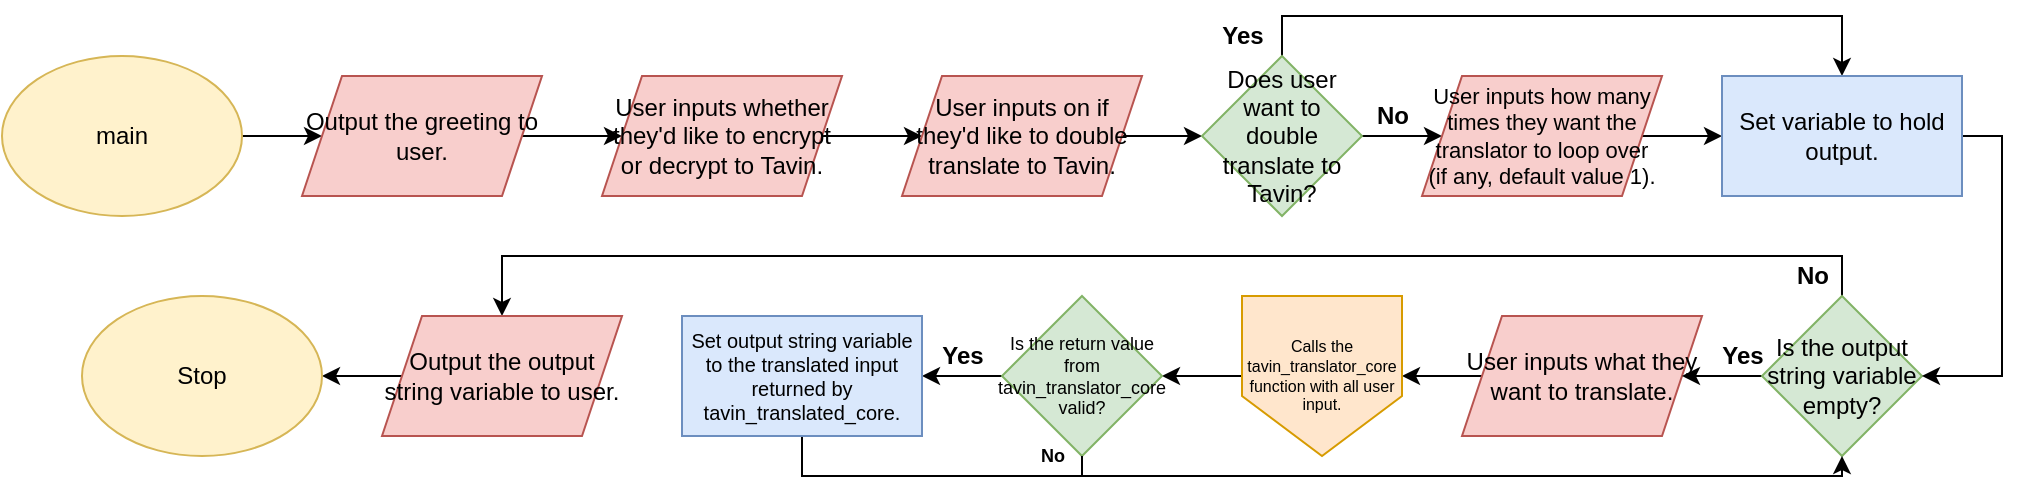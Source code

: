 <mxfile version="15.2.7" type="github" pages="2">
  <diagram id="C5RBs43oDa-KdzZeNtuy" name="main">
    <mxGraphModel dx="1483" dy="827" grid="1" gridSize="10" guides="1" tooltips="1" connect="1" arrows="1" fold="1" page="1" pageScale="1" pageWidth="1100" pageHeight="850" math="0" shadow="0">
      <root>
        <mxCell id="WIyWlLk6GJQsqaUBKTNV-0" />
        <mxCell id="WIyWlLk6GJQsqaUBKTNV-1" parent="WIyWlLk6GJQsqaUBKTNV-0" />
        <mxCell id="4daw_Zc8QBf4AUVLITYe-2" style="edgeStyle=orthogonalEdgeStyle;rounded=0;orthogonalLoop=1;jettySize=auto;html=1;exitX=1;exitY=0.5;exitDx=0;exitDy=0;entryX=0;entryY=0.5;entryDx=0;entryDy=0;" parent="WIyWlLk6GJQsqaUBKTNV-1" source="4daw_Zc8QBf4AUVLITYe-0" target="4daw_Zc8QBf4AUVLITYe-3" edge="1">
          <mxGeometry relative="1" as="geometry">
            <mxPoint x="220" y="90" as="targetPoint" />
          </mxGeometry>
        </mxCell>
        <mxCell id="4daw_Zc8QBf4AUVLITYe-0" value="main" style="ellipse;whiteSpace=wrap;html=1;fillColor=#fff2cc;strokeColor=#d6b656;" parent="WIyWlLk6GJQsqaUBKTNV-1" vertex="1">
          <mxGeometry x="60" y="50" width="120" height="80" as="geometry" />
        </mxCell>
        <mxCell id="4daw_Zc8QBf4AUVLITYe-5" style="edgeStyle=orthogonalEdgeStyle;rounded=0;orthogonalLoop=1;jettySize=auto;html=1;exitX=1;exitY=0.5;exitDx=0;exitDy=0;entryX=0;entryY=0.5;entryDx=0;entryDy=0;" parent="WIyWlLk6GJQsqaUBKTNV-1" source="4daw_Zc8QBf4AUVLITYe-3" target="4daw_Zc8QBf4AUVLITYe-4" edge="1">
          <mxGeometry relative="1" as="geometry" />
        </mxCell>
        <mxCell id="4daw_Zc8QBf4AUVLITYe-3" value="Output the greeting to user." style="shape=parallelogram;perimeter=parallelogramPerimeter;whiteSpace=wrap;html=1;fixedSize=1;fillColor=#f8cecc;strokeColor=#b85450;" parent="WIyWlLk6GJQsqaUBKTNV-1" vertex="1">
          <mxGeometry x="210" y="60" width="120" height="60" as="geometry" />
        </mxCell>
        <mxCell id="4daw_Zc8QBf4AUVLITYe-7" style="edgeStyle=orthogonalEdgeStyle;rounded=0;orthogonalLoop=1;jettySize=auto;html=1;exitX=1;exitY=0.5;exitDx=0;exitDy=0;entryX=0;entryY=0.5;entryDx=0;entryDy=0;" parent="WIyWlLk6GJQsqaUBKTNV-1" source="4daw_Zc8QBf4AUVLITYe-4" target="4daw_Zc8QBf4AUVLITYe-6" edge="1">
          <mxGeometry relative="1" as="geometry" />
        </mxCell>
        <mxCell id="4daw_Zc8QBf4AUVLITYe-4" value="User inputs whether they&#39;d like to encrypt or decrypt to Tavin." style="shape=parallelogram;perimeter=parallelogramPerimeter;whiteSpace=wrap;html=1;fixedSize=1;fillColor=#f8cecc;strokeColor=#b85450;" parent="WIyWlLk6GJQsqaUBKTNV-1" vertex="1">
          <mxGeometry x="360" y="60" width="120" height="60" as="geometry" />
        </mxCell>
        <mxCell id="4daw_Zc8QBf4AUVLITYe-9" style="edgeStyle=orthogonalEdgeStyle;rounded=0;orthogonalLoop=1;jettySize=auto;html=1;exitX=1;exitY=0.5;exitDx=0;exitDy=0;entryX=0;entryY=0.5;entryDx=0;entryDy=0;" parent="WIyWlLk6GJQsqaUBKTNV-1" source="4daw_Zc8QBf4AUVLITYe-6" target="4daw_Zc8QBf4AUVLITYe-19" edge="1">
          <mxGeometry relative="1" as="geometry">
            <mxPoint x="660" y="90" as="targetPoint" />
          </mxGeometry>
        </mxCell>
        <mxCell id="4daw_Zc8QBf4AUVLITYe-6" value="User inputs on if they&#39;d like to double translate to Tavin." style="shape=parallelogram;perimeter=parallelogramPerimeter;whiteSpace=wrap;html=1;fixedSize=1;fillColor=#f8cecc;strokeColor=#b85450;" parent="WIyWlLk6GJQsqaUBKTNV-1" vertex="1">
          <mxGeometry x="510" y="60" width="120" height="60" as="geometry" />
        </mxCell>
        <mxCell id="4daw_Zc8QBf4AUVLITYe-17" style="edgeStyle=orthogonalEdgeStyle;rounded=0;orthogonalLoop=1;jettySize=auto;html=1;exitX=1;exitY=0.5;exitDx=0;exitDy=0;entryX=0;entryY=0.5;entryDx=0;entryDy=0;" parent="WIyWlLk6GJQsqaUBKTNV-1" source="4daw_Zc8QBf4AUVLITYe-19" target="4daw_Zc8QBf4AUVLITYe-16" edge="1">
          <mxGeometry relative="1" as="geometry">
            <mxPoint x="740" y="90" as="sourcePoint" />
          </mxGeometry>
        </mxCell>
        <mxCell id="XRVL9fQ062WbQzTsihEv-4" style="edgeStyle=orthogonalEdgeStyle;rounded=0;orthogonalLoop=1;jettySize=auto;html=1;exitX=1;exitY=0.5;exitDx=0;exitDy=0;entryX=0;entryY=0.5;entryDx=0;entryDy=0;fontSize=11;" parent="WIyWlLk6GJQsqaUBKTNV-1" source="4daw_Zc8QBf4AUVLITYe-16" target="PNmqG5ZM97pKphXlf5HH-1" edge="1">
          <mxGeometry relative="1" as="geometry" />
        </mxCell>
        <mxCell id="4daw_Zc8QBf4AUVLITYe-16" value="User inputs how many times they want the translator to loop over (if any, default value 1)." style="shape=parallelogram;perimeter=parallelogramPerimeter;whiteSpace=wrap;html=1;fixedSize=1;fillColor=#f8cecc;strokeColor=#b85450;fontSize=11;" parent="WIyWlLk6GJQsqaUBKTNV-1" vertex="1">
          <mxGeometry x="770" y="60" width="120" height="60" as="geometry" />
        </mxCell>
        <mxCell id="4daw_Zc8QBf4AUVLITYe-18" value="No" style="text;html=1;align=center;verticalAlign=middle;resizable=0;points=[];autosize=1;strokeColor=none;fontStyle=1" parent="WIyWlLk6GJQsqaUBKTNV-1" vertex="1">
          <mxGeometry x="740" y="70" width="30" height="20" as="geometry" />
        </mxCell>
        <mxCell id="XRVL9fQ062WbQzTsihEv-6" style="edgeStyle=orthogonalEdgeStyle;rounded=0;orthogonalLoop=1;jettySize=auto;html=1;exitX=0.5;exitY=0;exitDx=0;exitDy=0;entryX=0.5;entryY=0;entryDx=0;entryDy=0;fontSize=11;" parent="WIyWlLk6GJQsqaUBKTNV-1" source="4daw_Zc8QBf4AUVLITYe-19" target="PNmqG5ZM97pKphXlf5HH-1" edge="1">
          <mxGeometry relative="1" as="geometry" />
        </mxCell>
        <mxCell id="4daw_Zc8QBf4AUVLITYe-19" value="&lt;span&gt;Does user want to double translate to Tavin?&lt;/span&gt;" style="rhombus;whiteSpace=wrap;html=1;fillColor=#d5e8d4;strokeColor=#82b366;" parent="WIyWlLk6GJQsqaUBKTNV-1" vertex="1">
          <mxGeometry x="660" y="50" width="80" height="80" as="geometry" />
        </mxCell>
        <mxCell id="XRVL9fQ062WbQzTsihEv-5" style="edgeStyle=orthogonalEdgeStyle;rounded=0;orthogonalLoop=1;jettySize=auto;html=1;exitX=0;exitY=0.5;exitDx=0;exitDy=0;entryX=1;entryY=0.5;entryDx=0;entryDy=0;fontSize=11;" parent="WIyWlLk6GJQsqaUBKTNV-1" source="4daw_Zc8QBf4AUVLITYe-21" target="DpG_OZYvt2ZYFA7lxAtb-0" edge="1">
          <mxGeometry relative="1" as="geometry" />
        </mxCell>
        <mxCell id="4daw_Zc8QBf4AUVLITYe-21" value="User inputs what they want to translate." style="shape=parallelogram;perimeter=parallelogramPerimeter;whiteSpace=wrap;html=1;fixedSize=1;fillColor=#f8cecc;strokeColor=#b85450;" parent="WIyWlLk6GJQsqaUBKTNV-1" vertex="1">
          <mxGeometry x="790" y="180" width="120" height="60" as="geometry" />
        </mxCell>
        <mxCell id="4daw_Zc8QBf4AUVLITYe-24" value="Yes" style="text;html=1;align=center;verticalAlign=middle;resizable=0;points=[];autosize=1;strokeColor=none;fontStyle=1" parent="WIyWlLk6GJQsqaUBKTNV-1" vertex="1">
          <mxGeometry x="660" y="30" width="40" height="20" as="geometry" />
        </mxCell>
        <mxCell id="PNmqG5ZM97pKphXlf5HH-7" style="edgeStyle=orthogonalEdgeStyle;rounded=0;orthogonalLoop=1;jettySize=auto;html=1;exitX=0;exitY=0.5;exitDx=0;exitDy=0;entryX=1;entryY=0.5;entryDx=0;entryDy=0;" parent="WIyWlLk6GJQsqaUBKTNV-1" source="DpG_OZYvt2ZYFA7lxAtb-0" target="PNmqG5ZM97pKphXlf5HH-6" edge="1">
          <mxGeometry relative="1" as="geometry" />
        </mxCell>
        <mxCell id="DpG_OZYvt2ZYFA7lxAtb-0" value="&lt;span style=&quot;font-size: 8px;&quot;&gt;Calls the tavin_translator_core function with all user input.&lt;/span&gt;" style="shape=offPageConnector;whiteSpace=wrap;html=1;fillColor=#ffe6cc;strokeColor=#d79b00;fontSize=8;" parent="WIyWlLk6GJQsqaUBKTNV-1" vertex="1">
          <mxGeometry x="680" y="170" width="80" height="80" as="geometry" />
        </mxCell>
        <mxCell id="PNmqG5ZM97pKphXlf5HH-4" style="edgeStyle=orthogonalEdgeStyle;rounded=0;orthogonalLoop=1;jettySize=auto;html=1;exitX=0;exitY=0.5;exitDx=0;exitDy=0;entryX=1;entryY=0.5;entryDx=0;entryDy=0;" parent="WIyWlLk6GJQsqaUBKTNV-1" source="PNmqG5ZM97pKphXlf5HH-0" target="4daw_Zc8QBf4AUVLITYe-21" edge="1">
          <mxGeometry relative="1" as="geometry">
            <mxPoint x="920" y="240" as="targetPoint" />
          </mxGeometry>
        </mxCell>
        <mxCell id="PNmqG5ZM97pKphXlf5HH-18" style="edgeStyle=orthogonalEdgeStyle;rounded=0;orthogonalLoop=1;jettySize=auto;html=1;exitX=0.5;exitY=0;exitDx=0;exitDy=0;entryX=0.5;entryY=0;entryDx=0;entryDy=0;fontSize=12;" parent="WIyWlLk6GJQsqaUBKTNV-1" source="PNmqG5ZM97pKphXlf5HH-0" target="PNmqG5ZM97pKphXlf5HH-16" edge="1">
          <mxGeometry relative="1" as="geometry" />
        </mxCell>
        <mxCell id="PNmqG5ZM97pKphXlf5HH-0" value="Is the output string variable empty?" style="rhombus;whiteSpace=wrap;html=1;fillColor=#d5e8d4;strokeColor=#82b366;" parent="WIyWlLk6GJQsqaUBKTNV-1" vertex="1">
          <mxGeometry x="940" y="170" width="80" height="80" as="geometry" />
        </mxCell>
        <mxCell id="XRVL9fQ062WbQzTsihEv-3" style="edgeStyle=orthogonalEdgeStyle;rounded=0;orthogonalLoop=1;jettySize=auto;html=1;exitX=1;exitY=0.5;exitDx=0;exitDy=0;entryX=1;entryY=0.5;entryDx=0;entryDy=0;fontSize=11;" parent="WIyWlLk6GJQsqaUBKTNV-1" source="PNmqG5ZM97pKphXlf5HH-1" target="PNmqG5ZM97pKphXlf5HH-0" edge="1">
          <mxGeometry relative="1" as="geometry" />
        </mxCell>
        <mxCell id="PNmqG5ZM97pKphXlf5HH-1" value="Set variable to hold output." style="rounded=0;whiteSpace=wrap;html=1;fillColor=#dae8fc;strokeColor=#6c8ebf;" parent="WIyWlLk6GJQsqaUBKTNV-1" vertex="1">
          <mxGeometry x="920" y="60" width="120" height="60" as="geometry" />
        </mxCell>
        <mxCell id="PNmqG5ZM97pKphXlf5HH-5" value="&lt;b&gt;Yes&lt;/b&gt;" style="text;html=1;align=center;verticalAlign=middle;resizable=0;points=[];autosize=1;strokeColor=none;" parent="WIyWlLk6GJQsqaUBKTNV-1" vertex="1">
          <mxGeometry x="910" y="190" width="40" height="20" as="geometry" />
        </mxCell>
        <mxCell id="PNmqG5ZM97pKphXlf5HH-9" style="edgeStyle=orthogonalEdgeStyle;rounded=0;orthogonalLoop=1;jettySize=auto;html=1;exitX=0;exitY=0.5;exitDx=0;exitDy=0;entryX=1;entryY=0.5;entryDx=0;entryDy=0;fontSize=10;" parent="WIyWlLk6GJQsqaUBKTNV-1" source="PNmqG5ZM97pKphXlf5HH-6" target="PNmqG5ZM97pKphXlf5HH-8" edge="1">
          <mxGeometry relative="1" as="geometry" />
        </mxCell>
        <mxCell id="PNmqG5ZM97pKphXlf5HH-6" value="Is the return value from tavin_translator_core valid?" style="rhombus;whiteSpace=wrap;html=1;fillColor=#d5e8d4;strokeColor=#82b366;fontSize=9;" parent="WIyWlLk6GJQsqaUBKTNV-1" vertex="1">
          <mxGeometry x="560" y="170" width="80" height="80" as="geometry" />
        </mxCell>
        <mxCell id="XRVL9fQ062WbQzTsihEv-7" style="edgeStyle=orthogonalEdgeStyle;rounded=0;orthogonalLoop=1;jettySize=auto;html=1;exitX=0.5;exitY=1;exitDx=0;exitDy=0;entryX=0.5;entryY=1;entryDx=0;entryDy=0;fontSize=11;" parent="WIyWlLk6GJQsqaUBKTNV-1" source="PNmqG5ZM97pKphXlf5HH-8" target="PNmqG5ZM97pKphXlf5HH-0" edge="1">
          <mxGeometry relative="1" as="geometry" />
        </mxCell>
        <mxCell id="PNmqG5ZM97pKphXlf5HH-8" value="&lt;font style=&quot;font-size: 10px&quot;&gt;Set output string variable to the translated input returned by tavin_translated_core.&lt;/font&gt;" style="rounded=0;whiteSpace=wrap;html=1;fontSize=10;fillColor=#dae8fc;strokeColor=#6c8ebf;" parent="WIyWlLk6GJQsqaUBKTNV-1" vertex="1">
          <mxGeometry x="400" y="180" width="120" height="60" as="geometry" />
        </mxCell>
        <mxCell id="PNmqG5ZM97pKphXlf5HH-11" value="&lt;font style=&quot;font-size: 12px&quot;&gt;&lt;b&gt;Yes&lt;/b&gt;&lt;/font&gt;" style="text;html=1;align=center;verticalAlign=middle;resizable=0;points=[];autosize=1;strokeColor=none;fontSize=10;" parent="WIyWlLk6GJQsqaUBKTNV-1" vertex="1">
          <mxGeometry x="520" y="190" width="40" height="20" as="geometry" />
        </mxCell>
        <mxCell id="PNmqG5ZM97pKphXlf5HH-12" value="No" style="text;html=1;align=center;verticalAlign=middle;resizable=0;points=[];autosize=1;strokeColor=none;fontSize=9;fontStyle=1" parent="WIyWlLk6GJQsqaUBKTNV-1" vertex="1">
          <mxGeometry x="570" y="240" width="30" height="20" as="geometry" />
        </mxCell>
        <mxCell id="PNmqG5ZM97pKphXlf5HH-13" value="" style="endArrow=none;html=1;fontSize=9;" parent="WIyWlLk6GJQsqaUBKTNV-1" edge="1">
          <mxGeometry width="50" height="50" relative="1" as="geometry">
            <mxPoint x="600" y="260" as="sourcePoint" />
            <mxPoint x="600" y="250" as="targetPoint" />
          </mxGeometry>
        </mxCell>
        <mxCell id="PNmqG5ZM97pKphXlf5HH-21" style="edgeStyle=orthogonalEdgeStyle;rounded=0;orthogonalLoop=1;jettySize=auto;html=1;exitX=0;exitY=0.5;exitDx=0;exitDy=0;entryX=1;entryY=0.5;entryDx=0;entryDy=0;fontSize=12;" parent="WIyWlLk6GJQsqaUBKTNV-1" source="PNmqG5ZM97pKphXlf5HH-16" target="PNmqG5ZM97pKphXlf5HH-20" edge="1">
          <mxGeometry relative="1" as="geometry" />
        </mxCell>
        <mxCell id="PNmqG5ZM97pKphXlf5HH-16" value="Output the output string variable to user." style="shape=parallelogram;perimeter=parallelogramPerimeter;whiteSpace=wrap;html=1;fixedSize=1;fontSize=12;fillColor=#f8cecc;strokeColor=#b85450;" parent="WIyWlLk6GJQsqaUBKTNV-1" vertex="1">
          <mxGeometry x="250" y="180" width="120" height="60" as="geometry" />
        </mxCell>
        <mxCell id="PNmqG5ZM97pKphXlf5HH-19" value="&lt;b&gt;No&lt;/b&gt;" style="text;html=1;align=center;verticalAlign=middle;resizable=0;points=[];autosize=1;strokeColor=none;fontSize=12;" parent="WIyWlLk6GJQsqaUBKTNV-1" vertex="1">
          <mxGeometry x="950" y="150" width="30" height="20" as="geometry" />
        </mxCell>
        <mxCell id="PNmqG5ZM97pKphXlf5HH-20" value="Stop" style="ellipse;whiteSpace=wrap;html=1;fontSize=12;fillColor=#fff2cc;strokeColor=#d6b656;" parent="WIyWlLk6GJQsqaUBKTNV-1" vertex="1">
          <mxGeometry x="100" y="170" width="120" height="80" as="geometry" />
        </mxCell>
      </root>
    </mxGraphModel>
  </diagram>
  <diagram id="2IJrWwBBkddrAd-4rjUx" name="tavin_translator_core">
    <mxGraphModel dx="1483" dy="827" grid="1" gridSize="10" guides="1" tooltips="1" connect="1" arrows="1" fold="1" page="1" pageScale="1" pageWidth="1100" pageHeight="850" math="0" shadow="0">
      <root>
        <mxCell id="obPb8DVYNnawBPwpHqBk-0" />
        <mxCell id="obPb8DVYNnawBPwpHqBk-1" parent="obPb8DVYNnawBPwpHqBk-0" />
        <mxCell id="obPb8DVYNnawBPwpHqBk-2" style="edgeStyle=orthogonalEdgeStyle;rounded=0;orthogonalLoop=1;jettySize=auto;html=1;exitX=1;exitY=0.5;exitDx=0;exitDy=0;entryX=0;entryY=0.5;entryDx=0;entryDy=0;fontSize=11;" edge="1" parent="obPb8DVYNnawBPwpHqBk-1" source="obPb8DVYNnawBPwpHqBk-4" target="obPb8DVYNnawBPwpHqBk-7">
          <mxGeometry relative="1" as="geometry" />
        </mxCell>
        <mxCell id="obPb8DVYNnawBPwpHqBk-3" style="edgeStyle=orthogonalEdgeStyle;rounded=0;orthogonalLoop=1;jettySize=auto;html=1;exitX=0.5;exitY=0;exitDx=0;exitDy=0;entryX=0.5;entryY=0;entryDx=0;entryDy=0;fontSize=11;" edge="1" parent="obPb8DVYNnawBPwpHqBk-1" source="obPb8DVYNnawBPwpHqBk-4" target="obPb8DVYNnawBPwpHqBk-68">
          <mxGeometry relative="1" as="geometry">
            <mxPoint x="649" y="60" as="targetPoint" />
          </mxGeometry>
        </mxCell>
        <mxCell id="obPb8DVYNnawBPwpHqBk-4" value="Does user want to SINGLE decrypt to Tavin?" style="rhombus;whiteSpace=wrap;html=1;fillColor=#d5e8d4;strokeColor=#82b366;" vertex="1" parent="obPb8DVYNnawBPwpHqBk-1">
          <mxGeometry x="209" y="60" width="80" height="80" as="geometry" />
        </mxCell>
        <mxCell id="obPb8DVYNnawBPwpHqBk-5" style="edgeStyle=orthogonalEdgeStyle;rounded=0;orthogonalLoop=1;jettySize=auto;html=1;exitX=0.5;exitY=0;exitDx=0;exitDy=0;fontSize=11;" edge="1" parent="obPb8DVYNnawBPwpHqBk-1" source="obPb8DVYNnawBPwpHqBk-7">
          <mxGeometry relative="1" as="geometry">
            <mxPoint x="369" y="40" as="targetPoint" />
          </mxGeometry>
        </mxCell>
        <mxCell id="obPb8DVYNnawBPwpHqBk-6" style="edgeStyle=orthogonalEdgeStyle;rounded=0;orthogonalLoop=1;jettySize=auto;html=1;exitX=1;exitY=0.5;exitDx=0;exitDy=0;entryX=0;entryY=0.5;entryDx=0;entryDy=0;fontSize=9;" edge="1" parent="obPb8DVYNnawBPwpHqBk-1" source="obPb8DVYNnawBPwpHqBk-7" target="obPb8DVYNnawBPwpHqBk-71">
          <mxGeometry relative="1" as="geometry" />
        </mxCell>
        <mxCell id="obPb8DVYNnawBPwpHqBk-7" value="Does the input string contain any non-vowel letters or numbers?" style="rhombus;whiteSpace=wrap;html=1;fillColor=#d5e8d4;strokeColor=#82b366;fontSize=10;" vertex="1" parent="obPb8DVYNnawBPwpHqBk-1">
          <mxGeometry x="329" y="60" width="80" height="80" as="geometry" />
        </mxCell>
        <mxCell id="obPb8DVYNnawBPwpHqBk-8" value="Yes" style="text;html=1;align=center;verticalAlign=middle;resizable=0;points=[];autosize=1;strokeColor=none;fontSize=12;fontStyle=1" vertex="1" parent="obPb8DVYNnawBPwpHqBk-1">
          <mxGeometry x="284" y="80" width="40" height="20" as="geometry" />
        </mxCell>
        <mxCell id="obPb8DVYNnawBPwpHqBk-9" value="Yes" style="text;html=1;align=center;verticalAlign=middle;resizable=0;points=[];autosize=1;strokeColor=none;fontSize=12;fontStyle=1" vertex="1" parent="obPb8DVYNnawBPwpHqBk-1">
          <mxGeometry x="404" y="80" width="40" height="20" as="geometry" />
        </mxCell>
        <mxCell id="obPb8DVYNnawBPwpHqBk-10" value="No" style="text;html=1;align=center;verticalAlign=middle;resizable=0;points=[];autosize=1;strokeColor=none;fontSize=12;fontStyle=1" vertex="1" parent="obPb8DVYNnawBPwpHqBk-1">
          <mxGeometry x="254" y="40" width="30" height="20" as="geometry" />
        </mxCell>
        <mxCell id="obPb8DVYNnawBPwpHqBk-11" value="No" style="text;html=1;align=center;verticalAlign=middle;resizable=0;points=[];autosize=1;strokeColor=none;fontSize=12;fontStyle=1" vertex="1" parent="obPb8DVYNnawBPwpHqBk-1">
          <mxGeometry x="374" y="40" width="30" height="20" as="geometry" />
        </mxCell>
        <mxCell id="obPb8DVYNnawBPwpHqBk-12" style="edgeStyle=orthogonalEdgeStyle;rounded=0;orthogonalLoop=1;jettySize=auto;html=1;exitX=0.5;exitY=1;exitDx=0;exitDy=0;entryX=0.5;entryY=0;entryDx=0;entryDy=0;" edge="1" parent="obPb8DVYNnawBPwpHqBk-1" source="obPb8DVYNnawBPwpHqBk-13" target="obPb8DVYNnawBPwpHqBk-15">
          <mxGeometry relative="1" as="geometry" />
        </mxCell>
        <mxCell id="obPb8DVYNnawBPwpHqBk-13" value="word_index is equal to the FIRST index in word_index_seperator" style="rounded=0;whiteSpace=wrap;html=1;fontSize=11;fillColor=#dae8fc;strokeColor=#6c8ebf;" vertex="1" parent="obPb8DVYNnawBPwpHqBk-1">
          <mxGeometry x="889" y="70" width="120" height="60" as="geometry" />
        </mxCell>
        <mxCell id="obPb8DVYNnawBPwpHqBk-14" style="edgeStyle=orthogonalEdgeStyle;rounded=0;orthogonalLoop=1;jettySize=auto;html=1;exitX=0;exitY=0.5;exitDx=0;exitDy=0;entryX=1;entryY=0.5;entryDx=0;entryDy=0;fontSize=12;" edge="1" parent="obPb8DVYNnawBPwpHqBk-1" source="obPb8DVYNnawBPwpHqBk-15" target="obPb8DVYNnawBPwpHqBk-17">
          <mxGeometry relative="1" as="geometry" />
        </mxCell>
        <mxCell id="obPb8DVYNnawBPwpHqBk-15" value="Is word_index equal to the LAST index in word_index_seperator?" style="rhombus;whiteSpace=wrap;html=1;fontSize=8;fillColor=#d5e8d4;strokeColor=#82b366;fontStyle=0" vertex="1" parent="obPb8DVYNnawBPwpHqBk-1">
          <mxGeometry x="909" y="180" width="80" height="80" as="geometry" />
        </mxCell>
        <mxCell id="obPb8DVYNnawBPwpHqBk-16" style="edgeStyle=orthogonalEdgeStyle;rounded=0;orthogonalLoop=1;jettySize=auto;html=1;exitX=0;exitY=0.5;exitDx=0;exitDy=0;entryX=1;entryY=0.5;entryDx=0;entryDy=0;fontSize=8;" edge="1" parent="obPb8DVYNnawBPwpHqBk-1" source="obPb8DVYNnawBPwpHqBk-17" target="obPb8DVYNnawBPwpHqBk-19">
          <mxGeometry relative="1" as="geometry" />
        </mxCell>
        <mxCell id="obPb8DVYNnawBPwpHqBk-17" value="Create a variable to hold temp word with all special characters removed, the translated word, a list to hold the indexes of special characters in word, and a list of indexes of all capitalized letters in word." style="rounded=0;whiteSpace=wrap;html=1;fontSize=7;fillColor=#dae8fc;strokeColor=#6c8ebf;" vertex="1" parent="obPb8DVYNnawBPwpHqBk-1">
          <mxGeometry x="749" y="190" width="120" height="60" as="geometry" />
        </mxCell>
        <mxCell id="obPb8DVYNnawBPwpHqBk-18" style="edgeStyle=orthogonalEdgeStyle;rounded=0;orthogonalLoop=1;jettySize=auto;html=1;exitX=0;exitY=0.5;exitDx=0;exitDy=0;entryX=1;entryY=0.5;entryDx=0;entryDy=0;fontSize=8;" edge="1" parent="obPb8DVYNnawBPwpHqBk-1" source="obPb8DVYNnawBPwpHqBk-19" target="obPb8DVYNnawBPwpHqBk-22">
          <mxGeometry relative="1" as="geometry" />
        </mxCell>
        <mxCell id="obPb8DVYNnawBPwpHqBk-19" value="&lt;font style=&quot;font-size: 12px;&quot;&gt;char_index is equal to the FIRST index in word_index&lt;/font&gt;" style="rounded=0;whiteSpace=wrap;html=1;fontSize=12;fillColor=#dae8fc;strokeColor=#6c8ebf;" vertex="1" parent="obPb8DVYNnawBPwpHqBk-1">
          <mxGeometry x="589" y="190" width="120" height="60" as="geometry" />
        </mxCell>
        <mxCell id="obPb8DVYNnawBPwpHqBk-20" style="edgeStyle=orthogonalEdgeStyle;rounded=0;orthogonalLoop=1;jettySize=auto;html=1;exitX=0;exitY=0.5;exitDx=0;exitDy=0;entryX=1;entryY=0.5;entryDx=0;entryDy=0;fontSize=12;" edge="1" parent="obPb8DVYNnawBPwpHqBk-1" source="obPb8DVYNnawBPwpHqBk-22" target="obPb8DVYNnawBPwpHqBk-25">
          <mxGeometry relative="1" as="geometry" />
        </mxCell>
        <mxCell id="obPb8DVYNnawBPwpHqBk-21" style="edgeStyle=orthogonalEdgeStyle;rounded=0;orthogonalLoop=1;jettySize=auto;html=1;exitX=0.5;exitY=1;exitDx=0;exitDy=0;entryX=0.5;entryY=0;entryDx=0;entryDy=0;fontSize=12;" edge="1" parent="obPb8DVYNnawBPwpHqBk-1" source="obPb8DVYNnawBPwpHqBk-22" target="obPb8DVYNnawBPwpHqBk-39">
          <mxGeometry relative="1" as="geometry" />
        </mxCell>
        <mxCell id="obPb8DVYNnawBPwpHqBk-22" value="Is char_index equal to the LAST index in word_index?" style="rhombus;whiteSpace=wrap;html=1;fontSize=12;fillColor=#d5e8d4;strokeColor=#82b366;" vertex="1" parent="obPb8DVYNnawBPwpHqBk-1">
          <mxGeometry x="469" y="180" width="80" height="80" as="geometry" />
        </mxCell>
        <mxCell id="obPb8DVYNnawBPwpHqBk-23" style="edgeStyle=orthogonalEdgeStyle;rounded=0;orthogonalLoop=1;jettySize=auto;html=1;exitX=0;exitY=0.5;exitDx=0;exitDy=0;entryX=1;entryY=0.5;entryDx=0;entryDy=0;" edge="1" parent="obPb8DVYNnawBPwpHqBk-1" source="obPb8DVYNnawBPwpHqBk-25" target="obPb8DVYNnawBPwpHqBk-27">
          <mxGeometry relative="1" as="geometry" />
        </mxCell>
        <mxCell id="obPb8DVYNnawBPwpHqBk-24" style="edgeStyle=orthogonalEdgeStyle;rounded=0;orthogonalLoop=1;jettySize=auto;html=1;exitX=0.5;exitY=0;exitDx=0;exitDy=0;entryX=0.5;entryY=0;entryDx=0;entryDy=0;" edge="1" parent="obPb8DVYNnawBPwpHqBk-1" source="obPb8DVYNnawBPwpHqBk-25" target="obPb8DVYNnawBPwpHqBk-29">
          <mxGeometry relative="1" as="geometry" />
        </mxCell>
        <mxCell id="obPb8DVYNnawBPwpHqBk-25" value="Is the character in the char_index place of input string a special character? (apostrophe, at symbol, etc)" style="rhombus;whiteSpace=wrap;html=1;fontSize=9;fillColor=#d5e8d4;strokeColor=#82b366;" vertex="1" parent="obPb8DVYNnawBPwpHqBk-1">
          <mxGeometry x="349" y="180" width="80" height="80" as="geometry" />
        </mxCell>
        <mxCell id="obPb8DVYNnawBPwpHqBk-26" value="&lt;b&gt;No&lt;/b&gt;" style="text;html=1;align=center;verticalAlign=middle;resizable=0;points=[];autosize=1;strokeColor=none;fontSize=12;" vertex="1" parent="obPb8DVYNnawBPwpHqBk-1">
          <mxGeometry x="439" y="200" width="30" height="20" as="geometry" />
        </mxCell>
        <mxCell id="obPb8DVYNnawBPwpHqBk-27" value="Add character&#39;s index to the special character list." style="rounded=0;whiteSpace=wrap;html=1;fillColor=#dae8fc;strokeColor=#6c8ebf;" vertex="1" parent="obPb8DVYNnawBPwpHqBk-1">
          <mxGeometry x="189" y="190" width="120" height="60" as="geometry" />
        </mxCell>
        <mxCell id="obPb8DVYNnawBPwpHqBk-28" value="&lt;b&gt;Yes&lt;/b&gt;" style="text;html=1;align=center;verticalAlign=middle;resizable=0;points=[];autosize=1;strokeColor=none;" vertex="1" parent="obPb8DVYNnawBPwpHqBk-1">
          <mxGeometry x="309" y="200" width="40" height="20" as="geometry" />
        </mxCell>
        <mxCell id="obPb8DVYNnawBPwpHqBk-29" value="&lt;span style=&quot;font-size: 8px;&quot;&gt;Is the character in the char_index place of input string upper case? (apostrophe, at symbol, etc)&lt;/span&gt;" style="rhombus;whiteSpace=wrap;html=1;fillColor=#d5e8d4;strokeColor=#82b366;fontSize=8;" vertex="1" parent="obPb8DVYNnawBPwpHqBk-1">
          <mxGeometry x="69" y="180" width="80" height="80" as="geometry" />
        </mxCell>
        <mxCell id="obPb8DVYNnawBPwpHqBk-30" style="edgeStyle=orthogonalEdgeStyle;rounded=0;orthogonalLoop=1;jettySize=auto;html=1;exitX=1;exitY=0.5;exitDx=0;exitDy=0;entryX=0;entryY=0.5;entryDx=0;entryDy=0;fontSize=12;" edge="1" parent="obPb8DVYNnawBPwpHqBk-1" source="obPb8DVYNnawBPwpHqBk-31" target="obPb8DVYNnawBPwpHqBk-32">
          <mxGeometry relative="1" as="geometry" />
        </mxCell>
        <mxCell id="obPb8DVYNnawBPwpHqBk-31" value="Add character&#39;s index to the upper-case character list." style="rounded=0;whiteSpace=wrap;html=1;fillColor=#dae8fc;strokeColor=#6c8ebf;" vertex="1" parent="obPb8DVYNnawBPwpHqBk-1">
          <mxGeometry x="59" y="310" width="120" height="60" as="geometry" />
        </mxCell>
        <mxCell id="obPb8DVYNnawBPwpHqBk-32" value="Convert letter to lower case, and add character&#39;s index to the list of characters with special characters removed." style="rounded=0;whiteSpace=wrap;html=1;fillColor=#dae8fc;strokeColor=#6c8ebf;fontSize=10;" vertex="1" parent="obPb8DVYNnawBPwpHqBk-1">
          <mxGeometry x="219" y="310" width="120" height="60" as="geometry" />
        </mxCell>
        <mxCell id="obPb8DVYNnawBPwpHqBk-33" value="&lt;b&gt;No&lt;/b&gt;" style="text;html=1;align=center;verticalAlign=middle;resizable=0;points=[];autosize=1;strokeColor=none;" vertex="1" parent="obPb8DVYNnawBPwpHqBk-1">
          <mxGeometry x="359" y="160" width="30" height="20" as="geometry" />
        </mxCell>
        <mxCell id="obPb8DVYNnawBPwpHqBk-34" style="edgeStyle=orthogonalEdgeStyle;rounded=0;orthogonalLoop=1;jettySize=auto;html=1;exitX=1;exitY=0.5;exitDx=0;exitDy=0;entryX=0;entryY=0.5;entryDx=0;entryDy=0;fontSize=12;" edge="1" parent="obPb8DVYNnawBPwpHqBk-1" source="obPb8DVYNnawBPwpHqBk-35" target="obPb8DVYNnawBPwpHqBk-37">
          <mxGeometry relative="1" as="geometry" />
        </mxCell>
        <mxCell id="obPb8DVYNnawBPwpHqBk-35" value="&lt;font style=&quot;font-size: 12px&quot;&gt;Add character&#39;s index to temp word with special characters removed.&lt;/font&gt;" style="rounded=0;whiteSpace=wrap;html=1;fontSize=12;fillColor=#dae8fc;strokeColor=#6c8ebf;" vertex="1" parent="obPb8DVYNnawBPwpHqBk-1">
          <mxGeometry x="379" y="310" width="120" height="60" as="geometry" />
        </mxCell>
        <mxCell id="obPb8DVYNnawBPwpHqBk-36" value="&lt;b&gt;&lt;font style=&quot;font-size: 12px&quot;&gt;No&lt;/font&gt;&lt;/b&gt;" style="text;html=1;align=center;verticalAlign=middle;resizable=0;points=[];autosize=1;strokeColor=none;fontSize=11;" vertex="1" parent="obPb8DVYNnawBPwpHqBk-1">
          <mxGeometry x="114" y="260" width="30" height="20" as="geometry" />
        </mxCell>
        <mxCell id="obPb8DVYNnawBPwpHqBk-37" value="Set char_index to the next index in word_index." style="rounded=0;whiteSpace=wrap;html=1;fontSize=12;fillColor=#dae8fc;strokeColor=#6c8ebf;" vertex="1" parent="obPb8DVYNnawBPwpHqBk-1">
          <mxGeometry x="539" y="310" width="120" height="60" as="geometry" />
        </mxCell>
        <mxCell id="obPb8DVYNnawBPwpHqBk-38" style="edgeStyle=orthogonalEdgeStyle;rounded=0;orthogonalLoop=1;jettySize=auto;html=1;exitX=1;exitY=0.5;exitDx=0;exitDy=0;entryX=0;entryY=0.5;entryDx=0;entryDy=0;fontSize=12;" edge="1" parent="obPb8DVYNnawBPwpHqBk-1" source="obPb8DVYNnawBPwpHqBk-39">
          <mxGeometry relative="1" as="geometry">
            <mxPoint x="819" y="340" as="targetPoint" />
          </mxGeometry>
        </mxCell>
        <mxCell id="obPb8DVYNnawBPwpHqBk-39" value="Is the user decrypting without looping?" style="rhombus;whiteSpace=wrap;html=1;fontSize=12;fillColor=#d5e8d4;strokeColor=#82b366;" vertex="1" parent="obPb8DVYNnawBPwpHqBk-1">
          <mxGeometry x="699" y="300" width="80" height="80" as="geometry" />
        </mxCell>
        <mxCell id="obPb8DVYNnawBPwpHqBk-40" value="" style="endArrow=none;html=1;fontSize=12;entryX=1;entryY=0.5;entryDx=0;entryDy=0;" edge="1" parent="obPb8DVYNnawBPwpHqBk-1" target="obPb8DVYNnawBPwpHqBk-37">
          <mxGeometry width="50" height="50" relative="1" as="geometry">
            <mxPoint x="679" y="340" as="sourcePoint" />
            <mxPoint x="729" y="410" as="targetPoint" />
          </mxGeometry>
        </mxCell>
        <mxCell id="obPb8DVYNnawBPwpHqBk-41" value="" style="endArrow=none;html=1;fontSize=12;" edge="1" parent="obPb8DVYNnawBPwpHqBk-1">
          <mxGeometry width="50" height="50" relative="1" as="geometry">
            <mxPoint x="679" y="400" as="sourcePoint" />
            <mxPoint x="679" y="340" as="targetPoint" />
          </mxGeometry>
        </mxCell>
        <mxCell id="obPb8DVYNnawBPwpHqBk-42" value="" style="endArrow=none;html=1;fontSize=12;" edge="1" parent="obPb8DVYNnawBPwpHqBk-1">
          <mxGeometry width="50" height="50" relative="1" as="geometry">
            <mxPoint x="39" y="150" as="sourcePoint" />
            <mxPoint x="39" y="400" as="targetPoint" />
          </mxGeometry>
        </mxCell>
        <mxCell id="obPb8DVYNnawBPwpHqBk-43" value="" style="endArrow=none;html=1;fontSize=12;" edge="1" parent="obPb8DVYNnawBPwpHqBk-1">
          <mxGeometry width="50" height="50" relative="1" as="geometry">
            <mxPoint x="39" y="150" as="sourcePoint" />
            <mxPoint x="509" y="150" as="targetPoint" />
          </mxGeometry>
        </mxCell>
        <mxCell id="obPb8DVYNnawBPwpHqBk-44" value="" style="endArrow=classic;html=1;fontSize=12;entryX=0.5;entryY=0;entryDx=0;entryDy=0;" edge="1" parent="obPb8DVYNnawBPwpHqBk-1" target="obPb8DVYNnawBPwpHqBk-22">
          <mxGeometry width="50" height="50" relative="1" as="geometry">
            <mxPoint x="509" y="150" as="sourcePoint" />
            <mxPoint x="464" y="504.5" as="targetPoint" />
          </mxGeometry>
        </mxCell>
        <mxCell id="obPb8DVYNnawBPwpHqBk-45" style="edgeStyle=orthogonalEdgeStyle;rounded=0;orthogonalLoop=1;jettySize=auto;html=1;exitX=1;exitY=0.5;exitDx=0;exitDy=0;entryX=0;entryY=0.5;entryDx=0;entryDy=0;fontSize=12;" edge="1" parent="obPb8DVYNnawBPwpHqBk-1" source="obPb8DVYNnawBPwpHqBk-46" target="obPb8DVYNnawBPwpHqBk-48">
          <mxGeometry relative="1" as="geometry" />
        </mxCell>
        <mxCell id="obPb8DVYNnawBPwpHqBk-46" value="Is the amount of characters in the temp word with special characters removed odd?" style="rhombus;whiteSpace=wrap;html=1;fontSize=10;fillColor=#d5e8d4;strokeColor=#82b366;" vertex="1" parent="obPb8DVYNnawBPwpHqBk-1">
          <mxGeometry x="819" y="300" width="80" height="80" as="geometry" />
        </mxCell>
        <mxCell id="obPb8DVYNnawBPwpHqBk-47" value="&lt;b style=&quot;font-size: 12px;&quot;&gt;Yes&lt;/b&gt;" style="text;html=1;align=center;verticalAlign=middle;resizable=0;points=[];autosize=1;strokeColor=none;fontSize=12;" vertex="1" parent="obPb8DVYNnawBPwpHqBk-1">
          <mxGeometry x="774" y="320" width="40" height="20" as="geometry" />
        </mxCell>
        <mxCell id="obPb8DVYNnawBPwpHqBk-48" value="&lt;span style=&quot;font-size: 10px&quot;&gt;Return to previous function with return value stating that the input text is incompatible.&lt;/span&gt;" style="ellipse;whiteSpace=wrap;html=1;aspect=fixed;fontSize=12;fillColor=#e1d5e7;strokeColor=#9673a6;" vertex="1" parent="obPb8DVYNnawBPwpHqBk-1">
          <mxGeometry x="939" y="300" width="80" height="80" as="geometry" />
        </mxCell>
        <mxCell id="obPb8DVYNnawBPwpHqBk-49" value="&lt;b&gt;Yes&lt;/b&gt;" style="text;html=1;align=center;verticalAlign=middle;resizable=0;points=[];autosize=1;strokeColor=none;fontSize=12;" vertex="1" parent="obPb8DVYNnawBPwpHqBk-1">
          <mxGeometry x="899" y="320" width="40" height="20" as="geometry" />
        </mxCell>
        <mxCell id="obPb8DVYNnawBPwpHqBk-50" style="edgeStyle=orthogonalEdgeStyle;rounded=0;orthogonalLoop=1;jettySize=auto;html=1;exitX=0;exitY=0.5;exitDx=0;exitDy=0;entryX=1;entryY=0.5;entryDx=0;entryDy=0;fontSize=12;" edge="1" parent="obPb8DVYNnawBPwpHqBk-1" source="obPb8DVYNnawBPwpHqBk-51" target="obPb8DVYNnawBPwpHqBk-53">
          <mxGeometry relative="1" as="geometry" />
        </mxCell>
        <mxCell id="obPb8DVYNnawBPwpHqBk-51" value="Is the user double encrypting?" style="rhombus;whiteSpace=wrap;html=1;fontSize=12;fillColor=#d5e8d4;strokeColor=#82b366;" vertex="1" parent="obPb8DVYNnawBPwpHqBk-1">
          <mxGeometry x="939" y="420" width="80" height="80" as="geometry" />
        </mxCell>
        <mxCell id="obPb8DVYNnawBPwpHqBk-52" style="edgeStyle=orthogonalEdgeStyle;rounded=0;orthogonalLoop=1;jettySize=auto;html=1;exitX=0.5;exitY=1;exitDx=0;exitDy=0;entryX=0.5;entryY=0;entryDx=0;entryDy=0;fontSize=8;" edge="1" parent="obPb8DVYNnawBPwpHqBk-1" source="obPb8DVYNnawBPwpHqBk-53" target="obPb8DVYNnawBPwpHqBk-70">
          <mxGeometry relative="1" as="geometry" />
        </mxCell>
        <mxCell id="obPb8DVYNnawBPwpHqBk-53" value="Encrypt temp word with special chars removed, move first character to the back of the word, and decrypt the word, save as translated word." style="rounded=0;whiteSpace=wrap;html=1;fontSize=9;fillColor=#dae8fc;strokeColor=#6c8ebf;" vertex="1" parent="obPb8DVYNnawBPwpHqBk-1">
          <mxGeometry x="779" y="430" width="120" height="60" as="geometry" />
        </mxCell>
        <mxCell id="obPb8DVYNnawBPwpHqBk-54" style="edgeStyle=orthogonalEdgeStyle;rounded=0;orthogonalLoop=1;jettySize=auto;html=1;exitX=0;exitY=0.5;exitDx=0;exitDy=0;entryX=1;entryY=0.5;entryDx=0;entryDy=0;fontSize=12;" edge="1" parent="obPb8DVYNnawBPwpHqBk-1" source="obPb8DVYNnawBPwpHqBk-55" target="obPb8DVYNnawBPwpHqBk-57">
          <mxGeometry relative="1" as="geometry" />
        </mxCell>
        <mxCell id="obPb8DVYNnawBPwpHqBk-55" value="&lt;span&gt;Is the user double decrypting&lt;/span&gt;" style="rhombus;whiteSpace=wrap;html=1;fontSize=12;fillColor=#d5e8d4;strokeColor=#82b366;" vertex="1" parent="obPb8DVYNnawBPwpHqBk-1">
          <mxGeometry x="659" y="420" width="80" height="80" as="geometry" />
        </mxCell>
        <mxCell id="obPb8DVYNnawBPwpHqBk-56" style="edgeStyle=orthogonalEdgeStyle;rounded=0;orthogonalLoop=1;jettySize=auto;html=1;exitX=0.5;exitY=1;exitDx=0;exitDy=0;entryX=0.5;entryY=0;entryDx=0;entryDy=0;fontSize=12;" edge="1" parent="obPb8DVYNnawBPwpHqBk-1" source="obPb8DVYNnawBPwpHqBk-57" target="obPb8DVYNnawBPwpHqBk-70">
          <mxGeometry relative="1" as="geometry" />
        </mxCell>
        <mxCell id="obPb8DVYNnawBPwpHqBk-57" value="Encrypt temp word with special chars removed, move last character to the front of the word, and decrypt the word, save as translated word." style="rounded=0;whiteSpace=wrap;html=1;fontSize=9;fillColor=#dae8fc;strokeColor=#6c8ebf;" vertex="1" parent="obPb8DVYNnawBPwpHqBk-1">
          <mxGeometry x="499" y="430" width="120" height="60" as="geometry" />
        </mxCell>
        <mxCell id="obPb8DVYNnawBPwpHqBk-58" value="&lt;b&gt;Yes&lt;/b&gt;" style="text;html=1;align=center;verticalAlign=middle;resizable=0;points=[];autosize=1;strokeColor=none;fontSize=12;" vertex="1" parent="obPb8DVYNnawBPwpHqBk-1">
          <mxGeometry x="619" y="440" width="40" height="20" as="geometry" />
        </mxCell>
        <mxCell id="obPb8DVYNnawBPwpHqBk-59" style="edgeStyle=orthogonalEdgeStyle;rounded=0;orthogonalLoop=1;jettySize=auto;html=1;exitX=0;exitY=0.5;exitDx=0;exitDy=0;entryX=1;entryY=0.5;entryDx=0;entryDy=0;fontSize=12;" edge="1" parent="obPb8DVYNnawBPwpHqBk-1" source="obPb8DVYNnawBPwpHqBk-60" target="obPb8DVYNnawBPwpHqBk-62">
          <mxGeometry relative="1" as="geometry" />
        </mxCell>
        <mxCell id="obPb8DVYNnawBPwpHqBk-60" value="Is the user single encrypting?" style="rhombus;whiteSpace=wrap;html=1;fontSize=12;fillColor=#d5e8d4;strokeColor=#82b366;" vertex="1" parent="obPb8DVYNnawBPwpHqBk-1">
          <mxGeometry x="379" y="420" width="80" height="80" as="geometry" />
        </mxCell>
        <mxCell id="obPb8DVYNnawBPwpHqBk-61" style="edgeStyle=orthogonalEdgeStyle;rounded=0;orthogonalLoop=1;jettySize=auto;html=1;exitX=0.5;exitY=1;exitDx=0;exitDy=0;entryX=0.5;entryY=0;entryDx=0;entryDy=0;fontSize=8;" edge="1" parent="obPb8DVYNnawBPwpHqBk-1" source="obPb8DVYNnawBPwpHqBk-62" target="obPb8DVYNnawBPwpHqBk-70">
          <mxGeometry relative="1" as="geometry" />
        </mxCell>
        <mxCell id="obPb8DVYNnawBPwpHqBk-62" value="Encrypt word, save as translated word." style="rounded=0;whiteSpace=wrap;html=1;fontSize=12;fillColor=#dae8fc;strokeColor=#6c8ebf;" vertex="1" parent="obPb8DVYNnawBPwpHqBk-1">
          <mxGeometry x="219" y="430" width="120" height="60" as="geometry" />
        </mxCell>
        <mxCell id="obPb8DVYNnawBPwpHqBk-63" value="" style="endArrow=none;html=1;fontSize=12;" edge="1" parent="obPb8DVYNnawBPwpHqBk-1">
          <mxGeometry width="50" height="50" relative="1" as="geometry">
            <mxPoint x="139" y="400" as="sourcePoint" />
            <mxPoint x="419" y="400" as="targetPoint" />
          </mxGeometry>
        </mxCell>
        <mxCell id="obPb8DVYNnawBPwpHqBk-64" style="edgeStyle=orthogonalEdgeStyle;rounded=0;orthogonalLoop=1;jettySize=auto;html=1;exitX=0.5;exitY=1;exitDx=0;exitDy=0;fontSize=8;" edge="1" parent="obPb8DVYNnawBPwpHqBk-1" source="obPb8DVYNnawBPwpHqBk-65" target="obPb8DVYNnawBPwpHqBk-70">
          <mxGeometry relative="1" as="geometry" />
        </mxCell>
        <mxCell id="obPb8DVYNnawBPwpHqBk-65" value="Decrypt word, save as translated word." style="rounded=0;whiteSpace=wrap;html=1;fontSize=12;fillColor=#dae8fc;strokeColor=#6c8ebf;" vertex="1" parent="obPb8DVYNnawBPwpHqBk-1">
          <mxGeometry x="59" y="430" width="120" height="60" as="geometry" />
        </mxCell>
        <mxCell id="obPb8DVYNnawBPwpHqBk-66" value="&lt;b&gt;Yes&lt;/b&gt;" style="text;html=1;align=center;verticalAlign=middle;resizable=0;points=[];autosize=1;strokeColor=none;fontSize=12;" vertex="1" parent="obPb8DVYNnawBPwpHqBk-1">
          <mxGeometry x="339" y="440" width="40" height="20" as="geometry" />
        </mxCell>
        <mxCell id="obPb8DVYNnawBPwpHqBk-67" style="edgeStyle=orthogonalEdgeStyle;rounded=0;orthogonalLoop=1;jettySize=auto;html=1;exitX=1;exitY=0.5;exitDx=0;exitDy=0;entryX=0;entryY=0.5;entryDx=0;entryDy=0;" edge="1" parent="obPb8DVYNnawBPwpHqBk-1" source="obPb8DVYNnawBPwpHqBk-68" target="obPb8DVYNnawBPwpHqBk-75">
          <mxGeometry relative="1" as="geometry" />
        </mxCell>
        <mxCell id="obPb8DVYNnawBPwpHqBk-68" value="Separate input string into a list of indexes separate words." style="rounded=0;whiteSpace=wrap;html=1;fontSize=12;fillColor=#dae8fc;strokeColor=#6c8ebf;" vertex="1" parent="obPb8DVYNnawBPwpHqBk-1">
          <mxGeometry x="569" y="70" width="120" height="60" as="geometry" />
        </mxCell>
        <mxCell id="obPb8DVYNnawBPwpHqBk-69" style="edgeStyle=orthogonalEdgeStyle;rounded=0;orthogonalLoop=1;jettySize=auto;html=1;exitX=1;exitY=0.5;exitDx=0;exitDy=0;entryX=0;entryY=0.5;entryDx=0;entryDy=0;fontSize=9;" edge="1" parent="obPb8DVYNnawBPwpHqBk-1" source="obPb8DVYNnawBPwpHqBk-70" target="obPb8DVYNnawBPwpHqBk-73">
          <mxGeometry relative="1" as="geometry" />
        </mxCell>
        <mxCell id="obPb8DVYNnawBPwpHqBk-70" value="&lt;font style=&quot;font-size: 11px;&quot;&gt;Use the special char index list to add in the special character&#39;s into the encrypted word.&lt;/font&gt;" style="rounded=0;whiteSpace=wrap;html=1;fontSize=11;fillColor=#dae8fc;strokeColor=#6c8ebf;" vertex="1" parent="obPb8DVYNnawBPwpHqBk-1">
          <mxGeometry x="59" y="550" width="120" height="60" as="geometry" />
        </mxCell>
        <mxCell id="obPb8DVYNnawBPwpHqBk-71" value="&lt;span style=&quot;font-size: 10px&quot;&gt;Return to previous function with return value stating that the input text is incompatible.&lt;/span&gt;" style="ellipse;whiteSpace=wrap;html=1;aspect=fixed;fontSize=12;fillColor=#e1d5e7;strokeColor=#9673a6;" vertex="1" parent="obPb8DVYNnawBPwpHqBk-1">
          <mxGeometry x="449" y="60" width="80" height="80" as="geometry" />
        </mxCell>
        <mxCell id="obPb8DVYNnawBPwpHqBk-72" style="edgeStyle=orthogonalEdgeStyle;rounded=0;orthogonalLoop=1;jettySize=auto;html=1;exitX=1;exitY=0.5;exitDx=0;exitDy=0;entryX=0;entryY=0.5;entryDx=0;entryDy=0;" edge="1" parent="obPb8DVYNnawBPwpHqBk-1" source="obPb8DVYNnawBPwpHqBk-73">
          <mxGeometry relative="1" as="geometry">
            <mxPoint x="359" y="580" as="targetPoint" />
          </mxGeometry>
        </mxCell>
        <mxCell id="obPb8DVYNnawBPwpHqBk-73" value="Use the upper-case character index list to add in an upper-case in the encrypted word." style="rounded=0;whiteSpace=wrap;html=1;fontSize=11;fillColor=#dae8fc;strokeColor=#6c8ebf;" vertex="1" parent="obPb8DVYNnawBPwpHqBk-1">
          <mxGeometry x="209" y="550" width="120" height="60" as="geometry" />
        </mxCell>
        <mxCell id="obPb8DVYNnawBPwpHqBk-74" style="edgeStyle=orthogonalEdgeStyle;rounded=0;orthogonalLoop=1;jettySize=auto;html=1;exitX=1;exitY=0.5;exitDx=0;exitDy=0;entryX=0;entryY=0.5;entryDx=0;entryDy=0;" edge="1" parent="obPb8DVYNnawBPwpHqBk-1" source="obPb8DVYNnawBPwpHqBk-75" target="obPb8DVYNnawBPwpHqBk-13">
          <mxGeometry relative="1" as="geometry" />
        </mxCell>
        <mxCell id="obPb8DVYNnawBPwpHqBk-75" value="Create a variable to hold the translated input string." style="rounded=0;whiteSpace=wrap;html=1;fontSize=12;fillColor=#dae8fc;strokeColor=#6c8ebf;" vertex="1" parent="obPb8DVYNnawBPwpHqBk-1">
          <mxGeometry x="729" y="70" width="120" height="60" as="geometry" />
        </mxCell>
        <mxCell id="obPb8DVYNnawBPwpHqBk-76" value="" style="endArrow=none;html=1;fontSize=12;entryX=0.5;entryY=1;entryDx=0;entryDy=0;" edge="1" parent="obPb8DVYNnawBPwpHqBk-1" target="obPb8DVYNnawBPwpHqBk-29">
          <mxGeometry width="50" height="50" relative="1" as="geometry">
            <mxPoint x="109" y="280" as="sourcePoint" />
            <mxPoint x="-66" y="614.5" as="targetPoint" />
          </mxGeometry>
        </mxCell>
        <mxCell id="obPb8DVYNnawBPwpHqBk-77" value="" style="endArrow=none;html=1;fontSize=12;" edge="1" parent="obPb8DVYNnawBPwpHqBk-1">
          <mxGeometry width="50" height="50" relative="1" as="geometry">
            <mxPoint x="439" y="280" as="sourcePoint" />
            <mxPoint x="109" y="280" as="targetPoint" />
          </mxGeometry>
        </mxCell>
        <mxCell id="obPb8DVYNnawBPwpHqBk-78" value="" style="endArrow=classic;html=1;fontSize=12;entryX=0.5;entryY=0;entryDx=0;entryDy=0;" edge="1" parent="obPb8DVYNnawBPwpHqBk-1" target="obPb8DVYNnawBPwpHqBk-35">
          <mxGeometry width="50" height="50" relative="1" as="geometry">
            <mxPoint x="439" y="280" as="sourcePoint" />
            <mxPoint x="349" y="700" as="targetPoint" />
          </mxGeometry>
        </mxCell>
        <mxCell id="obPb8DVYNnawBPwpHqBk-79" value="" style="endArrow=none;html=1;fontSize=12;" edge="1" parent="obPb8DVYNnawBPwpHqBk-1">
          <mxGeometry width="50" height="50" relative="1" as="geometry">
            <mxPoint x="39" y="400" as="sourcePoint" />
            <mxPoint x="679" y="400" as="targetPoint" />
          </mxGeometry>
        </mxCell>
        <mxCell id="obPb8DVYNnawBPwpHqBk-80" value="&lt;b&gt;Yes&lt;/b&gt;" style="text;html=1;align=center;verticalAlign=middle;resizable=0;points=[];autosize=1;strokeColor=none;fontSize=12;" vertex="1" parent="obPb8DVYNnawBPwpHqBk-1">
          <mxGeometry x="509" y="260" width="40" height="20" as="geometry" />
        </mxCell>
        <mxCell id="obPb8DVYNnawBPwpHqBk-81" value="&lt;b&gt;No&lt;/b&gt;" style="text;html=1;align=center;verticalAlign=middle;resizable=0;points=[];autosize=1;strokeColor=none;fontSize=12;" vertex="1" parent="obPb8DVYNnawBPwpHqBk-1">
          <mxGeometry x="739" y="380" width="30" height="20" as="geometry" />
        </mxCell>
        <mxCell id="obPb8DVYNnawBPwpHqBk-82" value="&lt;b&gt;Yes&lt;/b&gt;" style="text;html=1;align=center;verticalAlign=middle;resizable=0;points=[];autosize=1;strokeColor=none;fontSize=12;" vertex="1" parent="obPb8DVYNnawBPwpHqBk-1">
          <mxGeometry x="899" y="440" width="40" height="20" as="geometry" />
        </mxCell>
        <mxCell id="obPb8DVYNnawBPwpHqBk-83" value="" style="endArrow=none;html=1;fontSize=12;entryX=0.5;entryY=1;entryDx=0;entryDy=0;" edge="1" parent="obPb8DVYNnawBPwpHqBk-1" target="obPb8DVYNnawBPwpHqBk-39">
          <mxGeometry width="50" height="50" relative="1" as="geometry">
            <mxPoint x="739" y="400" as="sourcePoint" />
            <mxPoint x="709" y="390" as="targetPoint" />
          </mxGeometry>
        </mxCell>
        <mxCell id="obPb8DVYNnawBPwpHqBk-84" value="" style="endArrow=none;html=1;fontSize=12;" edge="1" parent="obPb8DVYNnawBPwpHqBk-1">
          <mxGeometry width="50" height="50" relative="1" as="geometry">
            <mxPoint x="739" y="400" as="sourcePoint" />
            <mxPoint x="1039" y="400" as="targetPoint" />
          </mxGeometry>
        </mxCell>
        <mxCell id="obPb8DVYNnawBPwpHqBk-85" value="" style="endArrow=none;html=1;fontSize=12;" edge="1" parent="obPb8DVYNnawBPwpHqBk-1">
          <mxGeometry width="50" height="50" relative="1" as="geometry">
            <mxPoint x="1039" y="460" as="sourcePoint" />
            <mxPoint x="1039" y="400" as="targetPoint" />
          </mxGeometry>
        </mxCell>
        <mxCell id="obPb8DVYNnawBPwpHqBk-86" value="" style="endArrow=classic;html=1;fontSize=12;entryX=1;entryY=0.5;entryDx=0;entryDy=0;" edge="1" parent="obPb8DVYNnawBPwpHqBk-1" target="obPb8DVYNnawBPwpHqBk-51">
          <mxGeometry width="50" height="50" relative="1" as="geometry">
            <mxPoint x="1039" y="460" as="sourcePoint" />
            <mxPoint x="1039" y="590" as="targetPoint" />
          </mxGeometry>
        </mxCell>
        <mxCell id="obPb8DVYNnawBPwpHqBk-87" value="" style="endArrow=none;html=1;fontSize=12;entryX=0.5;entryY=0;entryDx=0;entryDy=0;" edge="1" parent="obPb8DVYNnawBPwpHqBk-1" target="obPb8DVYNnawBPwpHqBk-51">
          <mxGeometry width="50" height="50" relative="1" as="geometry">
            <mxPoint x="759" y="420" as="sourcePoint" />
            <mxPoint x="949" y="420" as="targetPoint" />
          </mxGeometry>
        </mxCell>
        <mxCell id="obPb8DVYNnawBPwpHqBk-88" value="" style="endArrow=none;html=1;fontSize=12;" edge="1" parent="obPb8DVYNnawBPwpHqBk-1">
          <mxGeometry width="50" height="50" relative="1" as="geometry">
            <mxPoint x="759" y="460" as="sourcePoint" />
            <mxPoint x="759" y="420" as="targetPoint" />
          </mxGeometry>
        </mxCell>
        <mxCell id="obPb8DVYNnawBPwpHqBk-89" value="" style="endArrow=classic;html=1;fontSize=12;entryX=1;entryY=0.5;entryDx=0;entryDy=0;" edge="1" parent="obPb8DVYNnawBPwpHqBk-1" target="obPb8DVYNnawBPwpHqBk-55">
          <mxGeometry width="50" height="50" relative="1" as="geometry">
            <mxPoint x="759" y="460" as="sourcePoint" />
            <mxPoint x="699" y="590" as="targetPoint" />
          </mxGeometry>
        </mxCell>
        <mxCell id="obPb8DVYNnawBPwpHqBk-90" value="" style="endArrow=none;html=1;fontSize=12;entryX=0.5;entryY=0;entryDx=0;entryDy=0;exitX=0.5;exitY=0;exitDx=0;exitDy=0;" edge="1" parent="obPb8DVYNnawBPwpHqBk-1" source="obPb8DVYNnawBPwpHqBk-60" target="obPb8DVYNnawBPwpHqBk-60">
          <mxGeometry width="50" height="50" relative="1" as="geometry">
            <mxPoint x="369" y="720" as="sourcePoint" />
            <mxPoint x="419" y="670" as="targetPoint" />
          </mxGeometry>
        </mxCell>
        <mxCell id="obPb8DVYNnawBPwpHqBk-91" style="edgeStyle=orthogonalEdgeStyle;rounded=0;orthogonalLoop=1;jettySize=auto;html=1;exitX=1;exitY=0.5;exitDx=0;exitDy=0;entryX=0;entryY=0.5;entryDx=0;entryDy=0;" edge="1" parent="obPb8DVYNnawBPwpHqBk-1" source="obPb8DVYNnawBPwpHqBk-92" target="obPb8DVYNnawBPwpHqBk-4">
          <mxGeometry relative="1" as="geometry" />
        </mxCell>
        <mxCell id="obPb8DVYNnawBPwpHqBk-92" value="&lt;span style=&quot;font-size: 8px&quot;&gt;tavin_translator_core&lt;/span&gt;" style="shape=offPageConnector;whiteSpace=wrap;html=1;fillColor=#ffe6cc;strokeColor=#d79b00;" vertex="1" parent="obPb8DVYNnawBPwpHqBk-1">
          <mxGeometry x="89" y="60" width="80" height="80" as="geometry" />
        </mxCell>
        <mxCell id="obPb8DVYNnawBPwpHqBk-93" style="edgeStyle=orthogonalEdgeStyle;rounded=0;orthogonalLoop=1;jettySize=auto;html=1;exitX=1;exitY=0.5;exitDx=0;exitDy=0;entryX=0;entryY=0.5;entryDx=0;entryDy=0;fontSize=8;" edge="1" parent="obPb8DVYNnawBPwpHqBk-1" source="obPb8DVYNnawBPwpHqBk-95" target="obPb8DVYNnawBPwpHqBk-102">
          <mxGeometry relative="1" as="geometry" />
        </mxCell>
        <mxCell id="obPb8DVYNnawBPwpHqBk-94" style="edgeStyle=orthogonalEdgeStyle;rounded=0;orthogonalLoop=1;jettySize=auto;html=1;exitX=0.5;exitY=1;exitDx=0;exitDy=0;entryX=0.5;entryY=1;entryDx=0;entryDy=0;fontSize=8;" edge="1" parent="obPb8DVYNnawBPwpHqBk-1" source="obPb8DVYNnawBPwpHqBk-95" target="obPb8DVYNnawBPwpHqBk-105">
          <mxGeometry relative="1" as="geometry" />
        </mxCell>
        <mxCell id="obPb8DVYNnawBPwpHqBk-95" value="&lt;span style=&quot;font-size: 8px&quot;&gt;Is word_index equal to the FIRST index in word_index_seperator?&lt;/span&gt;" style="rhombus;whiteSpace=wrap;html=1;fillColor=#d5e8d4;strokeColor=#82b366;" vertex="1" parent="obPb8DVYNnawBPwpHqBk-1">
          <mxGeometry x="359" y="540" width="80" height="80" as="geometry" />
        </mxCell>
        <mxCell id="obPb8DVYNnawBPwpHqBk-96" value="" style="endArrow=none;html=1;entryX=0;entryY=0.5;entryDx=0;entryDy=0;" edge="1" parent="obPb8DVYNnawBPwpHqBk-1" target="obPb8DVYNnawBPwpHqBk-29">
          <mxGeometry width="50" height="50" relative="1" as="geometry">
            <mxPoint x="49" y="220" as="sourcePoint" />
            <mxPoint x="29" y="270" as="targetPoint" />
          </mxGeometry>
        </mxCell>
        <mxCell id="obPb8DVYNnawBPwpHqBk-97" value="" style="endArrow=none;html=1;" edge="1" parent="obPb8DVYNnawBPwpHqBk-1">
          <mxGeometry width="50" height="50" relative="1" as="geometry">
            <mxPoint x="49" y="300" as="sourcePoint" />
            <mxPoint x="49" y="220" as="targetPoint" />
          </mxGeometry>
        </mxCell>
        <mxCell id="obPb8DVYNnawBPwpHqBk-98" value="" style="endArrow=none;html=1;" edge="1" parent="obPb8DVYNnawBPwpHqBk-1">
          <mxGeometry width="50" height="50" relative="1" as="geometry">
            <mxPoint x="119" y="300" as="sourcePoint" />
            <mxPoint x="49" y="300" as="targetPoint" />
          </mxGeometry>
        </mxCell>
        <mxCell id="obPb8DVYNnawBPwpHqBk-99" value="" style="endArrow=classic;html=1;entryX=0.5;entryY=0;entryDx=0;entryDy=0;" edge="1" parent="obPb8DVYNnawBPwpHqBk-1" target="obPb8DVYNnawBPwpHqBk-31">
          <mxGeometry width="50" height="50" relative="1" as="geometry">
            <mxPoint x="119" y="300" as="sourcePoint" />
            <mxPoint x="19" y="360" as="targetPoint" />
          </mxGeometry>
        </mxCell>
        <mxCell id="obPb8DVYNnawBPwpHqBk-100" value="&lt;b&gt;Yes&lt;/b&gt;" style="text;html=1;align=center;verticalAlign=middle;resizable=0;points=[];autosize=1;strokeColor=none;" vertex="1" parent="obPb8DVYNnawBPwpHqBk-1">
          <mxGeometry x="39" y="230" width="40" height="20" as="geometry" />
        </mxCell>
        <mxCell id="obPb8DVYNnawBPwpHqBk-101" style="edgeStyle=orthogonalEdgeStyle;rounded=0;orthogonalLoop=1;jettySize=auto;html=1;exitX=1;exitY=0.5;exitDx=0;exitDy=0;entryX=0;entryY=0.5;entryDx=0;entryDy=0;fontSize=11;" edge="1" parent="obPb8DVYNnawBPwpHqBk-1" source="obPb8DVYNnawBPwpHqBk-102" target="obPb8DVYNnawBPwpHqBk-105">
          <mxGeometry relative="1" as="geometry" />
        </mxCell>
        <mxCell id="obPb8DVYNnawBPwpHqBk-102" value="Set translated input string equal to all characters with indexes before word_index.." style="rounded=0;whiteSpace=wrap;html=1;fontSize=11;fillColor=#dae8fc;strokeColor=#6c8ebf;" vertex="1" parent="obPb8DVYNnawBPwpHqBk-1">
          <mxGeometry x="479" y="550" width="120" height="60" as="geometry" />
        </mxCell>
        <mxCell id="obPb8DVYNnawBPwpHqBk-103" value="&lt;b&gt;Yes&lt;br&gt;&lt;/b&gt;" style="text;html=1;align=center;verticalAlign=middle;resizable=0;points=[];autosize=1;strokeColor=none;fontSize=11;" vertex="1" parent="obPb8DVYNnawBPwpHqBk-1">
          <mxGeometry x="439" y="560" width="30" height="20" as="geometry" />
        </mxCell>
        <mxCell id="obPb8DVYNnawBPwpHqBk-104" style="edgeStyle=orthogonalEdgeStyle;rounded=0;orthogonalLoop=1;jettySize=auto;html=1;exitX=1;exitY=0.5;exitDx=0;exitDy=0;entryX=0;entryY=0.5;entryDx=0;entryDy=0;fontSize=11;" edge="1" parent="obPb8DVYNnawBPwpHqBk-1" source="obPb8DVYNnawBPwpHqBk-105" target="obPb8DVYNnawBPwpHqBk-107">
          <mxGeometry relative="1" as="geometry" />
        </mxCell>
        <mxCell id="obPb8DVYNnawBPwpHqBk-105" value="&lt;font style=&quot;font-size: 12px&quot;&gt;Add translated word to translated input.&lt;/font&gt;" style="rounded=0;whiteSpace=wrap;html=1;fontSize=11;fillColor=#dae8fc;strokeColor=#6c8ebf;" vertex="1" parent="obPb8DVYNnawBPwpHqBk-1">
          <mxGeometry x="639" y="550" width="120" height="60" as="geometry" />
        </mxCell>
        <mxCell id="obPb8DVYNnawBPwpHqBk-106" style="edgeStyle=orthogonalEdgeStyle;rounded=0;orthogonalLoop=1;jettySize=auto;html=1;exitX=1;exitY=0.5;exitDx=0;exitDy=0;entryX=0.5;entryY=0;entryDx=0;entryDy=0;" edge="1" parent="obPb8DVYNnawBPwpHqBk-1" source="obPb8DVYNnawBPwpHqBk-107" target="obPb8DVYNnawBPwpHqBk-136">
          <mxGeometry relative="1" as="geometry" />
        </mxCell>
        <mxCell id="obPb8DVYNnawBPwpHqBk-107" value="Add characters with indexes between (exclusive) the end of word_index, and the next word_index (or the end of the list)." style="rounded=0;whiteSpace=wrap;html=1;fontSize=9;fillColor=#dae8fc;strokeColor=#6c8ebf;" vertex="1" parent="obPb8DVYNnawBPwpHqBk-1">
          <mxGeometry x="799" y="550" width="120" height="60" as="geometry" />
        </mxCell>
        <mxCell id="obPb8DVYNnawBPwpHqBk-108" value="&lt;b style=&quot;font-size: 9px;&quot;&gt;No&lt;/b&gt;" style="text;html=1;align=center;verticalAlign=middle;resizable=0;points=[];autosize=1;strokeColor=none;fontSize=9;" vertex="1" parent="obPb8DVYNnawBPwpHqBk-1">
          <mxGeometry x="939" y="420" width="30" height="20" as="geometry" />
        </mxCell>
        <mxCell id="obPb8DVYNnawBPwpHqBk-109" value="" style="endArrow=none;html=1;fontSize=12;entryX=0.5;entryY=0;entryDx=0;entryDy=0;" edge="1" parent="obPb8DVYNnawBPwpHqBk-1" target="obPb8DVYNnawBPwpHqBk-55">
          <mxGeometry width="50" height="50" relative="1" as="geometry">
            <mxPoint x="479" y="420" as="sourcePoint" />
            <mxPoint x="699" y="420" as="targetPoint" />
          </mxGeometry>
        </mxCell>
        <mxCell id="obPb8DVYNnawBPwpHqBk-110" value="" style="endArrow=none;html=1;fontSize=12;" edge="1" parent="obPb8DVYNnawBPwpHqBk-1">
          <mxGeometry width="50" height="50" relative="1" as="geometry">
            <mxPoint x="479" y="460" as="sourcePoint" />
            <mxPoint x="479" y="420" as="targetPoint" />
          </mxGeometry>
        </mxCell>
        <mxCell id="obPb8DVYNnawBPwpHqBk-111" value="" style="endArrow=classic;html=1;fontSize=12;entryX=1;entryY=0.5;entryDx=0;entryDy=0;" edge="1" parent="obPb8DVYNnawBPwpHqBk-1" target="obPb8DVYNnawBPwpHqBk-60">
          <mxGeometry width="50" height="50" relative="1" as="geometry">
            <mxPoint x="479" y="460" as="sourcePoint" />
            <mxPoint x="469" y="470" as="targetPoint" />
          </mxGeometry>
        </mxCell>
        <mxCell id="obPb8DVYNnawBPwpHqBk-112" value="&lt;b style=&quot;font-size: 9px;&quot;&gt;No&lt;/b&gt;" style="text;html=1;align=center;verticalAlign=middle;resizable=0;points=[];autosize=1;strokeColor=none;fontSize=9;" vertex="1" parent="obPb8DVYNnawBPwpHqBk-1">
          <mxGeometry x="659" y="420" width="30" height="20" as="geometry" />
        </mxCell>
        <mxCell id="obPb8DVYNnawBPwpHqBk-113" value="" style="endArrow=none;html=1;fontSize=12;entryX=0.5;entryY=0;entryDx=0;entryDy=0;" edge="1" parent="obPb8DVYNnawBPwpHqBk-1" target="obPb8DVYNnawBPwpHqBk-60">
          <mxGeometry width="50" height="50" relative="1" as="geometry">
            <mxPoint x="199" y="419.17" as="sourcePoint" />
            <mxPoint x="419" y="410" as="targetPoint" />
          </mxGeometry>
        </mxCell>
        <mxCell id="obPb8DVYNnawBPwpHqBk-114" value="" style="endArrow=none;html=1;fontSize=12;" edge="1" parent="obPb8DVYNnawBPwpHqBk-1">
          <mxGeometry width="50" height="50" relative="1" as="geometry">
            <mxPoint x="199" y="459.17" as="sourcePoint" />
            <mxPoint x="199" y="419.17" as="targetPoint" />
          </mxGeometry>
        </mxCell>
        <mxCell id="obPb8DVYNnawBPwpHqBk-115" value="&lt;b style=&quot;font-size: 9px;&quot;&gt;No&lt;/b&gt;" style="text;html=1;align=center;verticalAlign=middle;resizable=0;points=[];autosize=1;strokeColor=none;fontSize=9;" vertex="1" parent="obPb8DVYNnawBPwpHqBk-1">
          <mxGeometry x="379" y="420" width="30" height="20" as="geometry" />
        </mxCell>
        <mxCell id="obPb8DVYNnawBPwpHqBk-116" value="" style="endArrow=classic;html=1;fontSize=9;entryX=1;entryY=0.5;entryDx=0;entryDy=0;" edge="1" parent="obPb8DVYNnawBPwpHqBk-1" target="obPb8DVYNnawBPwpHqBk-65">
          <mxGeometry width="50" height="50" relative="1" as="geometry">
            <mxPoint x="199" y="460" as="sourcePoint" />
            <mxPoint x="199" y="490" as="targetPoint" />
          </mxGeometry>
        </mxCell>
        <mxCell id="obPb8DVYNnawBPwpHqBk-117" value="&lt;b style=&quot;font-size: 12px;&quot;&gt;No&lt;/b&gt;" style="text;html=1;align=center;verticalAlign=middle;resizable=0;points=[];autosize=1;strokeColor=none;fontSize=12;" vertex="1" parent="obPb8DVYNnawBPwpHqBk-1">
          <mxGeometry x="399" y="620" width="30" height="20" as="geometry" />
        </mxCell>
        <mxCell id="obPb8DVYNnawBPwpHqBk-118" style="edgeStyle=orthogonalEdgeStyle;rounded=0;orthogonalLoop=1;jettySize=auto;html=1;exitX=0;exitY=0.5;exitDx=0;exitDy=0;entryX=1;entryY=0.5;entryDx=0;entryDy=0;fontSize=9;" edge="1" parent="obPb8DVYNnawBPwpHqBk-1" source="obPb8DVYNnawBPwpHqBk-120" target="obPb8DVYNnawBPwpHqBk-122">
          <mxGeometry relative="1" as="geometry" />
        </mxCell>
        <mxCell id="obPb8DVYNnawBPwpHqBk-119" style="edgeStyle=orthogonalEdgeStyle;rounded=0;orthogonalLoop=1;jettySize=auto;html=1;exitX=0.5;exitY=1;exitDx=0;exitDy=0;entryX=0.5;entryY=1;entryDx=0;entryDy=0;fontSize=12;" edge="1" parent="obPb8DVYNnawBPwpHqBk-1" source="obPb8DVYNnawBPwpHqBk-120" target="obPb8DVYNnawBPwpHqBk-125">
          <mxGeometry relative="1" as="geometry" />
        </mxCell>
        <mxCell id="obPb8DVYNnawBPwpHqBk-120" value="Does the user want to loop over the translator again?" style="rhombus;whiteSpace=wrap;html=1;fontSize=9;fillColor=#d5e8d4;strokeColor=#82b366;" vertex="1" parent="obPb8DVYNnawBPwpHqBk-1">
          <mxGeometry x="779" y="660" width="80" height="80" as="geometry" />
        </mxCell>
        <mxCell id="obPb8DVYNnawBPwpHqBk-121" style="edgeStyle=orthogonalEdgeStyle;rounded=0;orthogonalLoop=1;jettySize=auto;html=1;exitX=0;exitY=0.5;exitDx=0;exitDy=0;entryX=1;entryY=0.5;entryDx=0;entryDy=0;fontSize=12;" edge="1" parent="obPb8DVYNnawBPwpHqBk-1" source="obPb8DVYNnawBPwpHqBk-122" target="obPb8DVYNnawBPwpHqBk-128">
          <mxGeometry relative="1" as="geometry" />
        </mxCell>
        <mxCell id="obPb8DVYNnawBPwpHqBk-122" value="Subtract one to how many times the user wants to loop over the translator." style="rounded=0;whiteSpace=wrap;html=1;fontSize=12;fillColor=#dae8fc;strokeColor=#6c8ebf;" vertex="1" parent="obPb8DVYNnawBPwpHqBk-1">
          <mxGeometry x="619" y="670" width="120" height="60" as="geometry" />
        </mxCell>
        <mxCell id="obPb8DVYNnawBPwpHqBk-123" value="Calls tavin_translator_core (recursively), with the all user input." style="ellipse;whiteSpace=wrap;html=1;aspect=fixed;fontSize=8;fillColor=#ffe6cc;strokeColor=#d79b00;" vertex="1" parent="obPb8DVYNnawBPwpHqBk-1">
          <mxGeometry x="339" y="660" width="80" height="80" as="geometry" />
        </mxCell>
        <mxCell id="obPb8DVYNnawBPwpHqBk-124" value="&lt;b&gt;Yes&lt;/b&gt;" style="text;html=1;align=center;verticalAlign=middle;resizable=0;points=[];autosize=1;strokeColor=none;fontSize=12;" vertex="1" parent="obPb8DVYNnawBPwpHqBk-1">
          <mxGeometry x="739" y="680" width="40" height="20" as="geometry" />
        </mxCell>
        <mxCell id="obPb8DVYNnawBPwpHqBk-125" value="Returns to previous function with return value of translated input." style="ellipse;whiteSpace=wrap;html=1;aspect=fixed;fontSize=10;fillColor=#e1d5e7;strokeColor=#9673a6;" vertex="1" parent="obPb8DVYNnawBPwpHqBk-1">
          <mxGeometry x="219" y="660" width="80" height="80" as="geometry" />
        </mxCell>
        <mxCell id="obPb8DVYNnawBPwpHqBk-126" value="&lt;b&gt;No&lt;/b&gt;" style="text;html=1;align=center;verticalAlign=middle;resizable=0;points=[];autosize=1;strokeColor=none;fontSize=12;" vertex="1" parent="obPb8DVYNnawBPwpHqBk-1">
          <mxGeometry x="789" y="740" width="30" height="20" as="geometry" />
        </mxCell>
        <mxCell id="obPb8DVYNnawBPwpHqBk-127" style="edgeStyle=orthogonalEdgeStyle;rounded=0;orthogonalLoop=1;jettySize=auto;html=1;exitX=0;exitY=0.5;exitDx=0;exitDy=0;entryX=1;entryY=0.5;entryDx=0;entryDy=0;fontSize=12;" edge="1" parent="obPb8DVYNnawBPwpHqBk-1" source="obPb8DVYNnawBPwpHqBk-128" target="obPb8DVYNnawBPwpHqBk-123">
          <mxGeometry relative="1" as="geometry" />
        </mxCell>
        <mxCell id="obPb8DVYNnawBPwpHqBk-128" value="Set input string to translated input." style="rounded=0;whiteSpace=wrap;html=1;fontSize=12;fillColor=#dae8fc;strokeColor=#6c8ebf;" vertex="1" parent="obPb8DVYNnawBPwpHqBk-1">
          <mxGeometry x="459" y="670" width="120" height="60" as="geometry" />
        </mxCell>
        <mxCell id="obPb8DVYNnawBPwpHqBk-129" value="" style="endArrow=none;html=1;fontSize=10;entryX=1;entryY=0.5;entryDx=0;entryDy=0;" edge="1" parent="obPb8DVYNnawBPwpHqBk-1" target="obPb8DVYNnawBPwpHqBk-15">
          <mxGeometry width="50" height="50" relative="1" as="geometry">
            <mxPoint x="1059" y="220" as="sourcePoint" />
            <mxPoint x="179" y="700" as="targetPoint" />
          </mxGeometry>
        </mxCell>
        <mxCell id="obPb8DVYNnawBPwpHqBk-130" value="&lt;font style=&quot;font-size: 12px&quot;&gt;&lt;b&gt;No&lt;/b&gt;&lt;/font&gt;" style="text;html=1;align=center;verticalAlign=middle;resizable=0;points=[];autosize=1;strokeColor=none;fontSize=10;" vertex="1" parent="obPb8DVYNnawBPwpHqBk-1">
          <mxGeometry x="879" y="200" width="30" height="20" as="geometry" />
        </mxCell>
        <mxCell id="obPb8DVYNnawBPwpHqBk-131" value="&lt;b&gt;&lt;font style=&quot;font-size: 12px&quot;&gt;Yes&lt;/font&gt;&lt;/b&gt;" style="text;html=1;align=center;verticalAlign=middle;resizable=0;points=[];autosize=1;strokeColor=none;fontSize=10;" vertex="1" parent="obPb8DVYNnawBPwpHqBk-1">
          <mxGeometry x="989" y="200" width="40" height="20" as="geometry" />
        </mxCell>
        <mxCell id="obPb8DVYNnawBPwpHqBk-132" value="" style="endArrow=none;html=1;fontSize=10;" edge="1" parent="obPb8DVYNnawBPwpHqBk-1">
          <mxGeometry width="50" height="50" relative="1" as="geometry">
            <mxPoint x="1059" y="750" as="sourcePoint" />
            <mxPoint x="1059" y="220" as="targetPoint" />
          </mxGeometry>
        </mxCell>
        <mxCell id="obPb8DVYNnawBPwpHqBk-133" value="" style="endArrow=none;html=1;fontSize=10;" edge="1" parent="obPb8DVYNnawBPwpHqBk-1">
          <mxGeometry width="50" height="50" relative="1" as="geometry">
            <mxPoint x="1049" y="700" as="sourcePoint" />
            <mxPoint x="1049" y="280" as="targetPoint" />
          </mxGeometry>
        </mxCell>
        <mxCell id="obPb8DVYNnawBPwpHqBk-134" value="" style="endArrow=none;html=1;fontSize=10;" edge="1" parent="obPb8DVYNnawBPwpHqBk-1">
          <mxGeometry width="50" height="50" relative="1" as="geometry">
            <mxPoint x="949" y="280" as="sourcePoint" />
            <mxPoint x="1049" y="280" as="targetPoint" />
          </mxGeometry>
        </mxCell>
        <mxCell id="obPb8DVYNnawBPwpHqBk-135" value="" style="endArrow=classic;html=1;fontSize=10;entryX=0.5;entryY=1;entryDx=0;entryDy=0;" edge="1" parent="obPb8DVYNnawBPwpHqBk-1" target="obPb8DVYNnawBPwpHqBk-15">
          <mxGeometry width="50" height="50" relative="1" as="geometry">
            <mxPoint x="949" y="280" as="sourcePoint" />
            <mxPoint x="209" y="660" as="targetPoint" />
          </mxGeometry>
        </mxCell>
        <mxCell id="obPb8DVYNnawBPwpHqBk-136" value="Set word_index to the next index in word_index_seperator." style="rounded=0;whiteSpace=wrap;html=1;fillColor=#dae8fc;strokeColor=#6c8ebf;" vertex="1" parent="obPb8DVYNnawBPwpHqBk-1">
          <mxGeometry x="899" y="670" width="120" height="60" as="geometry" />
        </mxCell>
        <mxCell id="obPb8DVYNnawBPwpHqBk-137" value="" style="endArrow=none;html=1;exitX=1;exitY=0.5;exitDx=0;exitDy=0;" edge="1" parent="obPb8DVYNnawBPwpHqBk-1" source="obPb8DVYNnawBPwpHqBk-136">
          <mxGeometry width="50" height="50" relative="1" as="geometry">
            <mxPoint x="880" y="840" as="sourcePoint" />
            <mxPoint x="1050" y="700" as="targetPoint" />
          </mxGeometry>
        </mxCell>
        <mxCell id="obPb8DVYNnawBPwpHqBk-138" value="" style="endArrow=none;html=1;" edge="1" parent="obPb8DVYNnawBPwpHqBk-1">
          <mxGeometry width="50" height="50" relative="1" as="geometry">
            <mxPoint x="880" y="750" as="sourcePoint" />
            <mxPoint x="1060" y="750" as="targetPoint" />
          </mxGeometry>
        </mxCell>
        <mxCell id="obPb8DVYNnawBPwpHqBk-139" value="" style="endArrow=none;html=1;" edge="1" parent="obPb8DVYNnawBPwpHqBk-1">
          <mxGeometry width="50" height="50" relative="1" as="geometry">
            <mxPoint x="880" y="700" as="sourcePoint" />
            <mxPoint x="880" y="750" as="targetPoint" />
          </mxGeometry>
        </mxCell>
        <mxCell id="obPb8DVYNnawBPwpHqBk-140" value="" style="endArrow=classic;html=1;entryX=1;entryY=0.5;entryDx=0;entryDy=0;" edge="1" parent="obPb8DVYNnawBPwpHqBk-1" target="obPb8DVYNnawBPwpHqBk-120">
          <mxGeometry width="50" height="50" relative="1" as="geometry">
            <mxPoint x="880" y="700" as="sourcePoint" />
            <mxPoint x="900" y="780" as="targetPoint" />
          </mxGeometry>
        </mxCell>
        <mxCell id="obPb8DVYNnawBPwpHqBk-141" value="" style="endArrow=none;html=1;" edge="1" parent="obPb8DVYNnawBPwpHqBk-1">
          <mxGeometry width="50" height="50" relative="1" as="geometry">
            <mxPoint x="460" y="300" as="sourcePoint" />
            <mxPoint x="600" y="300" as="targetPoint" />
          </mxGeometry>
        </mxCell>
        <mxCell id="obPb8DVYNnawBPwpHqBk-142" value="" style="endArrow=none;html=1;" edge="1" parent="obPb8DVYNnawBPwpHqBk-1">
          <mxGeometry width="50" height="50" relative="1" as="geometry">
            <mxPoint x="460" y="270" as="sourcePoint" />
            <mxPoint x="460" y="300" as="targetPoint" />
          </mxGeometry>
        </mxCell>
        <mxCell id="obPb8DVYNnawBPwpHqBk-143" value="" style="endArrow=none;html=1;entryX=0;entryY=0.5;entryDx=0;entryDy=0;" edge="1" parent="obPb8DVYNnawBPwpHqBk-1" target="obPb8DVYNnawBPwpHqBk-27">
          <mxGeometry width="50" height="50" relative="1" as="geometry">
            <mxPoint x="170" y="220" as="sourcePoint" />
            <mxPoint x="160" y="250" as="targetPoint" />
          </mxGeometry>
        </mxCell>
        <mxCell id="obPb8DVYNnawBPwpHqBk-144" value="" style="endArrow=none;html=1;" edge="1" parent="obPb8DVYNnawBPwpHqBk-1">
          <mxGeometry width="50" height="50" relative="1" as="geometry">
            <mxPoint x="170" y="270" as="sourcePoint" />
            <mxPoint x="460" y="270" as="targetPoint" />
          </mxGeometry>
        </mxCell>
        <mxCell id="obPb8DVYNnawBPwpHqBk-145" value="" style="endArrow=none;html=1;" edge="1" parent="obPb8DVYNnawBPwpHqBk-1">
          <mxGeometry width="50" height="50" relative="1" as="geometry">
            <mxPoint x="170" y="270" as="sourcePoint" />
            <mxPoint x="170" y="220" as="targetPoint" />
          </mxGeometry>
        </mxCell>
        <mxCell id="obPb8DVYNnawBPwpHqBk-146" value="" style="endArrow=classic;html=1;entryX=0.5;entryY=1;entryDx=0;entryDy=0;" edge="1" parent="obPb8DVYNnawBPwpHqBk-1" target="obPb8DVYNnawBPwpHqBk-37">
          <mxGeometry width="50" height="50" relative="1" as="geometry">
            <mxPoint x="600" y="380" as="sourcePoint" />
            <mxPoint x="30" y="420" as="targetPoint" />
          </mxGeometry>
        </mxCell>
        <mxCell id="obPb8DVYNnawBPwpHqBk-147" value="" style="endArrow=classic;html=1;entryX=0.5;entryY=0;entryDx=0;entryDy=0;" edge="1" parent="obPb8DVYNnawBPwpHqBk-1" target="obPb8DVYNnawBPwpHqBk-37">
          <mxGeometry width="50" height="50" relative="1" as="geometry">
            <mxPoint x="599" y="300" as="sourcePoint" />
            <mxPoint x="70" y="440" as="targetPoint" />
          </mxGeometry>
        </mxCell>
        <mxCell id="obPb8DVYNnawBPwpHqBk-148" value="" style="endArrow=none;html=1;entryX=1;entryY=0.5;entryDx=0;entryDy=0;" edge="1" parent="obPb8DVYNnawBPwpHqBk-1" target="obPb8DVYNnawBPwpHqBk-32">
          <mxGeometry width="50" height="50" relative="1" as="geometry">
            <mxPoint x="360" y="340" as="sourcePoint" />
            <mxPoint x="10" y="420" as="targetPoint" />
          </mxGeometry>
        </mxCell>
        <mxCell id="obPb8DVYNnawBPwpHqBk-149" value="" style="endArrow=none;html=1;" edge="1" parent="obPb8DVYNnawBPwpHqBk-1">
          <mxGeometry width="50" height="50" relative="1" as="geometry">
            <mxPoint x="360" y="380" as="sourcePoint" />
            <mxPoint x="360" y="340" as="targetPoint" />
          </mxGeometry>
        </mxCell>
        <mxCell id="obPb8DVYNnawBPwpHqBk-150" value="" style="endArrow=none;html=1;" edge="1" parent="obPb8DVYNnawBPwpHqBk-1">
          <mxGeometry width="50" height="50" relative="1" as="geometry">
            <mxPoint x="600" y="380" as="sourcePoint" />
            <mxPoint x="360" y="380" as="targetPoint" />
          </mxGeometry>
        </mxCell>
      </root>
    </mxGraphModel>
  </diagram>
</mxfile>
